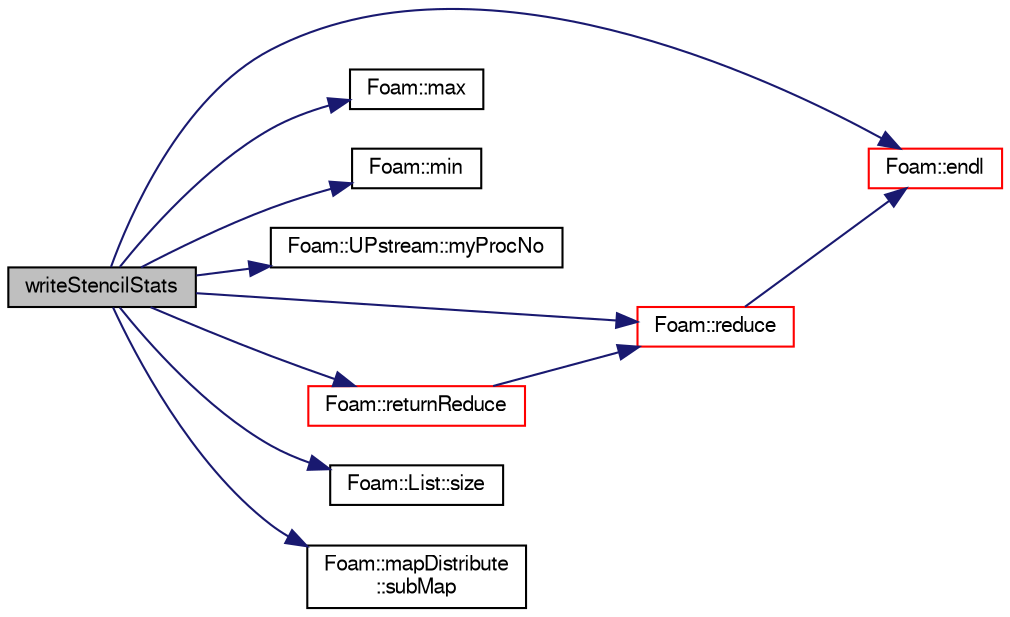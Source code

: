digraph "writeStencilStats"
{
  bgcolor="transparent";
  edge [fontname="FreeSans",fontsize="10",labelfontname="FreeSans",labelfontsize="10"];
  node [fontname="FreeSans",fontsize="10",shape=record];
  rankdir="LR";
  Node55 [label="writeStencilStats",height=0.2,width=0.4,color="black", fillcolor="grey75", style="filled", fontcolor="black"];
  Node55 -> Node56 [color="midnightblue",fontsize="10",style="solid",fontname="FreeSans"];
  Node56 [label="Foam::endl",height=0.2,width=0.4,color="red",URL="$a21124.html#a2db8fe02a0d3909e9351bb4275b23ce4",tooltip="Add newline and flush stream. "];
  Node55 -> Node58 [color="midnightblue",fontsize="10",style="solid",fontname="FreeSans"];
  Node58 [label="Foam::max",height=0.2,width=0.4,color="black",URL="$a21124.html#ac993e906cf2774ae77e666bc24e81733"];
  Node55 -> Node59 [color="midnightblue",fontsize="10",style="solid",fontname="FreeSans"];
  Node59 [label="Foam::min",height=0.2,width=0.4,color="black",URL="$a21124.html#a253e112ad2d56d96230ff39ea7f442dc"];
  Node55 -> Node60 [color="midnightblue",fontsize="10",style="solid",fontname="FreeSans"];
  Node60 [label="Foam::UPstream::myProcNo",height=0.2,width=0.4,color="black",URL="$a26270.html#afc74d89573de32a3032c916f8cdd1733",tooltip="Number of this process (starting from masterNo() = 0) "];
  Node55 -> Node61 [color="midnightblue",fontsize="10",style="solid",fontname="FreeSans"];
  Node61 [label="Foam::reduce",height=0.2,width=0.4,color="red",URL="$a21124.html#a7ffd6af4acc2eb9ba72ee296b5ecda23"];
  Node61 -> Node56 [color="midnightblue",fontsize="10",style="solid",fontname="FreeSans"];
  Node55 -> Node76 [color="midnightblue",fontsize="10",style="solid",fontname="FreeSans"];
  Node76 [label="Foam::returnReduce",height=0.2,width=0.4,color="red",URL="$a21124.html#a8d528a67d2a9c6fe4fb94bc86872624b"];
  Node76 -> Node61 [color="midnightblue",fontsize="10",style="solid",fontname="FreeSans"];
  Node55 -> Node64 [color="midnightblue",fontsize="10",style="solid",fontname="FreeSans"];
  Node64 [label="Foam::List::size",height=0.2,width=0.4,color="black",URL="$a25694.html#a8a5f6fa29bd4b500caf186f60245b384",tooltip="Override size to be inconsistent with allocated storage. "];
  Node55 -> Node80 [color="midnightblue",fontsize="10",style="solid",fontname="FreeSans"];
  Node80 [label="Foam::mapDistribute\l::subMap",height=0.2,width=0.4,color="black",URL="$a27362.html#a2e7b20e52a727b16f348b09df7268ad3",tooltip="From subsetted data back to original data. "];
}
